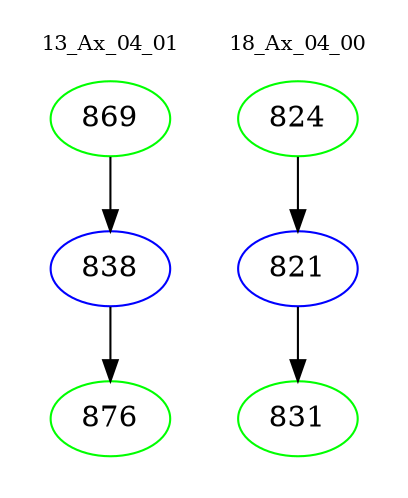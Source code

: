digraph{
subgraph cluster_0 {
color = white
label = "13_Ax_04_01";
fontsize=10;
T0_869 [label="869", color="green"]
T0_869 -> T0_838 [color="black"]
T0_838 [label="838", color="blue"]
T0_838 -> T0_876 [color="black"]
T0_876 [label="876", color="green"]
}
subgraph cluster_1 {
color = white
label = "18_Ax_04_00";
fontsize=10;
T1_824 [label="824", color="green"]
T1_824 -> T1_821 [color="black"]
T1_821 [label="821", color="blue"]
T1_821 -> T1_831 [color="black"]
T1_831 [label="831", color="green"]
}
}
